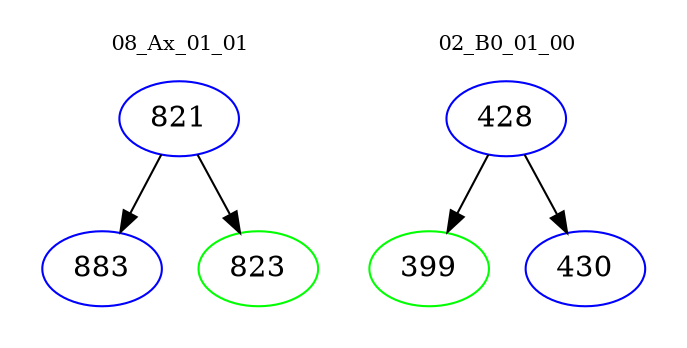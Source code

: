 digraph{
subgraph cluster_0 {
color = white
label = "08_Ax_01_01";
fontsize=10;
T0_821 [label="821", color="blue"]
T0_821 -> T0_883 [color="black"]
T0_883 [label="883", color="blue"]
T0_821 -> T0_823 [color="black"]
T0_823 [label="823", color="green"]
}
subgraph cluster_1 {
color = white
label = "02_B0_01_00";
fontsize=10;
T1_428 [label="428", color="blue"]
T1_428 -> T1_399 [color="black"]
T1_399 [label="399", color="green"]
T1_428 -> T1_430 [color="black"]
T1_430 [label="430", color="blue"]
}
}
